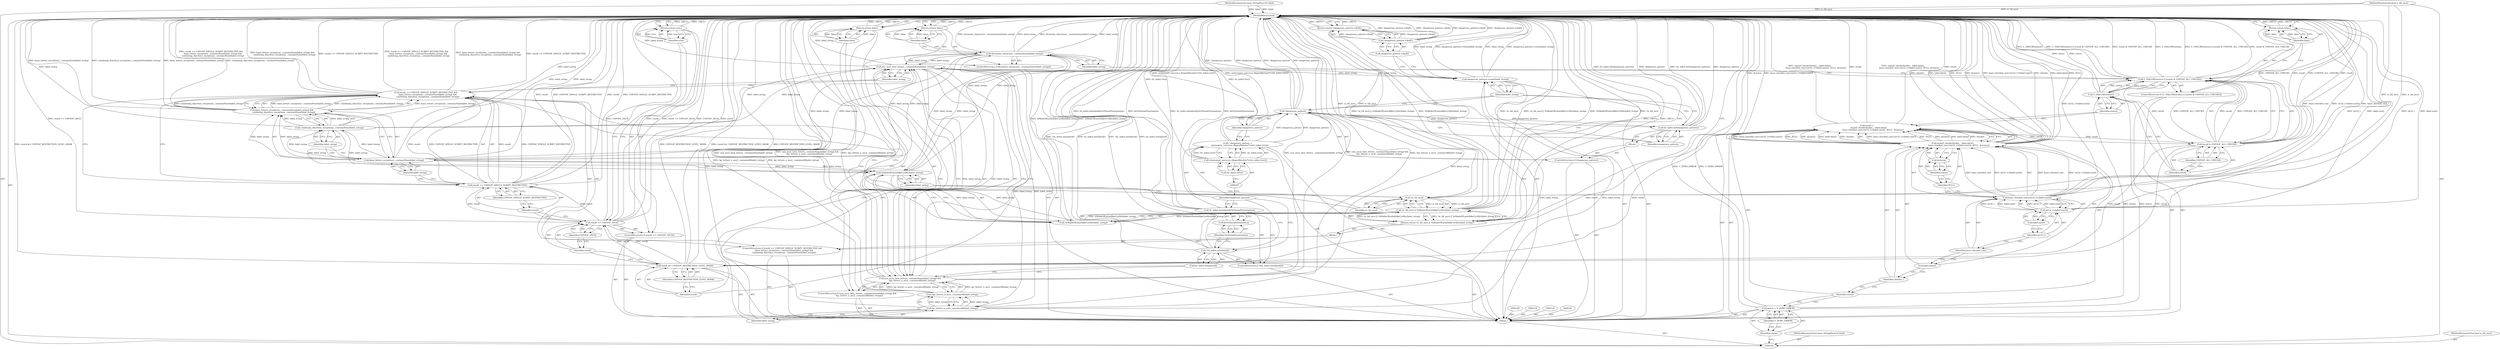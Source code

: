 digraph "0_Chrome_1f6acd54ee3765d5c1a6f14fc31ddd4a74145314" {
"1000198" [label="(MethodReturn,bool)"];
"1000103" [label="(MethodParameterIn,base::StringPiece16 label)"];
"1000324" [label="(MethodParameterOut,base::StringPiece16 label)"];
"1000134" [label="(ControlStructure,if (deviation_characters_.containsSome(label_string)))"];
"1000136" [label="(Identifier,label_string)"];
"1000135" [label="(Call,deviation_characters_.containsSome(label_string))"];
"1000138" [label="(Identifier,false)"];
"1000137" [label="(Return,return false;)"];
"1000141" [label="(Identifier,USPOOF_RESTRICTION_LEVEL_MASK)"];
"1000139" [label="(Call,result &= USPOOF_RESTRICTION_LEVEL_MASK)"];
"1000140" [label="(Identifier,result)"];
"1000145" [label="(Identifier,USPOOF_ASCII)"];
"1000142" [label="(ControlStructure,if (result == USPOOF_ASCII))"];
"1000143" [label="(Call,result == USPOOF_ASCII)"];
"1000144" [label="(Identifier,result)"];
"1000147" [label="(Identifier,true)"];
"1000146" [label="(Return,return true;)"];
"1000152" [label="(Identifier,USPOOF_SINGLE_SCRIPT_RESTRICTIVE)"];
"1000148" [label="(ControlStructure,if (result == USPOOF_SINGLE_SCRIPT_RESTRICTIVE &&\n      kana_letters_exceptions_.containsNone(label_string) &&\n      combining_diacritics_exceptions_.containsNone(label_string)))"];
"1000149" [label="(Call,result == USPOOF_SINGLE_SCRIPT_RESTRICTIVE &&\n      kana_letters_exceptions_.containsNone(label_string) &&\n      combining_diacritics_exceptions_.containsNone(label_string))"];
"1000150" [label="(Call,result == USPOOF_SINGLE_SCRIPT_RESTRICTIVE)"];
"1000151" [label="(Identifier,result)"];
"1000104" [label="(MethodParameterIn,bool is_tld_ascii)"];
"1000325" [label="(MethodParameterOut,bool is_tld_ascii)"];
"1000105" [label="(Block,)"];
"1000155" [label="(Identifier,label_string)"];
"1000153" [label="(Call,kana_letters_exceptions_.containsNone(label_string) &&\n      combining_diacritics_exceptions_.containsNone(label_string))"];
"1000154" [label="(Call,kana_letters_exceptions_.containsNone(label_string))"];
"1000157" [label="(Identifier,label_string)"];
"1000156" [label="(Call,combining_diacritics_exceptions_.containsNone(label_string))"];
"1000158" [label="(Block,)"];
"1000160" [label="(Call,!is_tld_ascii || !IsMadeOfLatinAlikeCyrillic(label_string))"];
"1000161" [label="(Call,!is_tld_ascii)"];
"1000162" [label="(Identifier,is_tld_ascii)"];
"1000163" [label="(Call,!IsMadeOfLatinAlikeCyrillic(label_string))"];
"1000164" [label="(Call,IsMadeOfLatinAlikeCyrillic(label_string))"];
"1000159" [label="(Return,return !is_tld_ascii || !IsMadeOfLatinAlikeCyrillic(label_string);)"];
"1000165" [label="(Identifier,label_string)"];
"1000166" [label="(ControlStructure,if (non_ascii_latin_letters_.containsSome(label_string) &&\n      !lgc_letters_n_ascii_.containsAll(label_string)))"];
"1000169" [label="(Identifier,label_string)"];
"1000167" [label="(Call,non_ascii_latin_letters_.containsSome(label_string) &&\n      !lgc_letters_n_ascii_.containsAll(label_string))"];
"1000168" [label="(Call,non_ascii_latin_letters_.containsSome(label_string))"];
"1000172" [label="(Identifier,label_string)"];
"1000170" [label="(Call,!lgc_letters_n_ascii_.containsAll(label_string))"];
"1000171" [label="(Call,lgc_letters_n_ascii_.containsAll(label_string))"];
"1000174" [label="(Identifier,false)"];
"1000173" [label="(Return,return false;)"];
"1000175" [label="(ControlStructure,if (!tls_index.initialized()))"];
"1000176" [label="(Call,!tls_index.initialized())"];
"1000177" [label="(Call,tls_index.initialized())"];
"1000107" [label="(Call,status = U_ZERO_ERROR)"];
"1000108" [label="(Identifier,status)"];
"1000109" [label="(Identifier,U_ZERO_ERROR)"];
"1000179" [label="(Call,&OnThreadTermination)"];
"1000180" [label="(Identifier,OnThreadTermination)"];
"1000178" [label="(Call,tls_index.Initialize(&OnThreadTermination))"];
"1000182" [label="(Call,* dangerous_pattern =\n      reinterpret_cast<icu::RegexMatcher*>(tls_index.Get()))"];
"1000183" [label="(Identifier,dangerous_pattern)"];
"1000186" [label="(Call,tls_index.Get())"];
"1000184" [label="(Call,reinterpret_cast<icu::RegexMatcher*>(tls_index.Get()))"];
"1000187" [label="(ControlStructure,if (!dangerous_pattern))"];
"1000190" [label="(Block,)"];
"1000188" [label="(Call,!dangerous_pattern)"];
"1000189" [label="(Identifier,dangerous_pattern)"];
"1000111" [label="(Call,result =\n      uspoof_check(checker_, label.data(),\n                   base::checked_cast<int32_t>(label.size()), NULL, &status))"];
"1000112" [label="(Identifier,result)"];
"1000114" [label="(Identifier,checker_)"];
"1000115" [label="(Call,label.data())"];
"1000113" [label="(Call,uspoof_check(checker_, label.data(),\n                   base::checked_cast<int32_t>(label.size()), NULL, &status))"];
"1000192" [label="(Identifier,dangerous_pattern)"];
"1000191" [label="(Call,tls_index.Set(dangerous_pattern))"];
"1000116" [label="(Call,base::checked_cast<int32_t>(label.size()))"];
"1000117" [label="(Identifier,base::checked_cast)"];
"1000118" [label="(Call,int32_t>(label.size()))"];
"1000119" [label="(Identifier,int32_t)"];
"1000120" [label="(Call,label.size())"];
"1000121" [label="(Identifier,NULL)"];
"1000122" [label="(Call,&status)"];
"1000123" [label="(Identifier,status)"];
"1000193" [label="(Call,dangerous_pattern->reset(label_string))"];
"1000194" [label="(Identifier,label_string)"];
"1000197" [label="(Call,dangerous_pattern->find())"];
"1000195" [label="(Return,return !dangerous_pattern->find();)"];
"1000196" [label="(Call,!dangerous_pattern->find())"];
"1000127" [label="(Identifier,status)"];
"1000124" [label="(ControlStructure,if (U_FAILURE(status) || (result & USPOOF_ALL_CHECKS)))"];
"1000128" [label="(Call,result & USPOOF_ALL_CHECKS)"];
"1000129" [label="(Identifier,result)"];
"1000130" [label="(Identifier,USPOOF_ALL_CHECKS)"];
"1000125" [label="(Call,U_FAILURE(status) || (result & USPOOF_ALL_CHECKS))"];
"1000126" [label="(Call,U_FAILURE(status))"];
"1000132" [label="(Identifier,false)"];
"1000131" [label="(Return,return false;)"];
"1000198" -> "1000102"  [label="AST: "];
"1000198" -> "1000131"  [label="CFG: "];
"1000198" -> "1000137"  [label="CFG: "];
"1000198" -> "1000146"  [label="CFG: "];
"1000198" -> "1000159"  [label="CFG: "];
"1000198" -> "1000173"  [label="CFG: "];
"1000198" -> "1000195"  [label="CFG: "];
"1000173" -> "1000198"  [label="DDG: <RET>"];
"1000171" -> "1000198"  [label="DDG: label_string"];
"1000168" -> "1000198"  [label="DDG: label_string"];
"1000156" -> "1000198"  [label="DDG: label_string"];
"1000116" -> "1000198"  [label="DDG: int32_t>(label.size())"];
"1000116" -> "1000198"  [label="DDG: base::checked_cast"];
"1000111" -> "1000198"  [label="DDG: result"];
"1000111" -> "1000198"  [label="DDG: uspoof_check(checker_, label.data(),\n                   base::checked_cast<int32_t>(label.size()), NULL, &status)"];
"1000153" -> "1000198"  [label="DDG: kana_letters_exceptions_.containsNone(label_string)"];
"1000153" -> "1000198"  [label="DDG: combining_diacritics_exceptions_.containsNone(label_string)"];
"1000196" -> "1000198"  [label="DDG: dangerous_pattern->find()"];
"1000196" -> "1000198"  [label="DDG: !dangerous_pattern->find()"];
"1000118" -> "1000198"  [label="DDG: int32_t"];
"1000118" -> "1000198"  [label="DDG: label.size()"];
"1000107" -> "1000198"  [label="DDG: U_ZERO_ERROR"];
"1000164" -> "1000198"  [label="DDG: label_string"];
"1000188" -> "1000198"  [label="DDG: !dangerous_pattern"];
"1000188" -> "1000198"  [label="DDG: dangerous_pattern"];
"1000178" -> "1000198"  [label="DDG: tls_index.Initialize(&OnThreadTermination)"];
"1000178" -> "1000198"  [label="DDG: &OnThreadTermination"];
"1000167" -> "1000198"  [label="DDG: non_ascii_latin_letters_.containsSome(label_string)"];
"1000167" -> "1000198"  [label="DDG: non_ascii_latin_letters_.containsSome(label_string) &&\n      !lgc_letters_n_ascii_.containsAll(label_string)"];
"1000167" -> "1000198"  [label="DDG: !lgc_letters_n_ascii_.containsAll(label_string)"];
"1000128" -> "1000198"  [label="DDG: USPOOF_ALL_CHECKS"];
"1000128" -> "1000198"  [label="DDG: result"];
"1000163" -> "1000198"  [label="DDG: IsMadeOfLatinAlikeCyrillic(label_string)"];
"1000184" -> "1000198"  [label="DDG: tls_index.Get()"];
"1000125" -> "1000198"  [label="DDG: U_FAILURE(status)"];
"1000125" -> "1000198"  [label="DDG: U_FAILURE(status) || (result & USPOOF_ALL_CHECKS)"];
"1000125" -> "1000198"  [label="DDG: result & USPOOF_ALL_CHECKS"];
"1000193" -> "1000198"  [label="DDG: label_string"];
"1000193" -> "1000198"  [label="DDG: dangerous_pattern->reset(label_string)"];
"1000150" -> "1000198"  [label="DDG: result"];
"1000150" -> "1000198"  [label="DDG: USPOOF_SINGLE_SCRIPT_RESTRICTIVE"];
"1000104" -> "1000198"  [label="DDG: is_tld_ascii"];
"1000113" -> "1000198"  [label="DDG: checker_"];
"1000113" -> "1000198"  [label="DDG: label.data()"];
"1000113" -> "1000198"  [label="DDG: NULL"];
"1000113" -> "1000198"  [label="DDG: &status"];
"1000113" -> "1000198"  [label="DDG: base::checked_cast<int32_t>(label.size())"];
"1000160" -> "1000198"  [label="DDG: !is_tld_ascii || !IsMadeOfLatinAlikeCyrillic(label_string)"];
"1000160" -> "1000198"  [label="DDG: !IsMadeOfLatinAlikeCyrillic(label_string)"];
"1000160" -> "1000198"  [label="DDG: !is_tld_ascii"];
"1000139" -> "1000198"  [label="DDG: USPOOF_RESTRICTION_LEVEL_MASK"];
"1000139" -> "1000198"  [label="DDG: result &= USPOOF_RESTRICTION_LEVEL_MASK"];
"1000182" -> "1000198"  [label="DDG: reinterpret_cast<icu::RegexMatcher*>(tls_index.Get())"];
"1000154" -> "1000198"  [label="DDG: label_string"];
"1000103" -> "1000198"  [label="DDG: label"];
"1000143" -> "1000198"  [label="DDG: result"];
"1000143" -> "1000198"  [label="DDG: result == USPOOF_ASCII"];
"1000143" -> "1000198"  [label="DDG: USPOOF_ASCII"];
"1000191" -> "1000198"  [label="DDG: tls_index.Set(dangerous_pattern)"];
"1000191" -> "1000198"  [label="DDG: dangerous_pattern"];
"1000149" -> "1000198"  [label="DDG: result == USPOOF_SINGLE_SCRIPT_RESTRICTIVE &&\n      kana_letters_exceptions_.containsNone(label_string) &&\n      combining_diacritics_exceptions_.containsNone(label_string)"];
"1000149" -> "1000198"  [label="DDG: kana_letters_exceptions_.containsNone(label_string) &&\n      combining_diacritics_exceptions_.containsNone(label_string)"];
"1000149" -> "1000198"  [label="DDG: result == USPOOF_SINGLE_SCRIPT_RESTRICTIVE"];
"1000176" -> "1000198"  [label="DDG: !tls_index.initialized()"];
"1000176" -> "1000198"  [label="DDG: tls_index.initialized()"];
"1000126" -> "1000198"  [label="DDG: status"];
"1000135" -> "1000198"  [label="DDG: deviation_characters_.containsSome(label_string)"];
"1000135" -> "1000198"  [label="DDG: label_string"];
"1000170" -> "1000198"  [label="DDG: lgc_letters_n_ascii_.containsAll(label_string)"];
"1000161" -> "1000198"  [label="DDG: is_tld_ascii"];
"1000137" -> "1000198"  [label="DDG: <RET>"];
"1000146" -> "1000198"  [label="DDG: <RET>"];
"1000131" -> "1000198"  [label="DDG: <RET>"];
"1000195" -> "1000198"  [label="DDG: <RET>"];
"1000159" -> "1000198"  [label="DDG: <RET>"];
"1000103" -> "1000102"  [label="AST: "];
"1000103" -> "1000198"  [label="DDG: label"];
"1000324" -> "1000102"  [label="AST: "];
"1000134" -> "1000105"  [label="AST: "];
"1000135" -> "1000134"  [label="AST: "];
"1000137" -> "1000134"  [label="AST: "];
"1000136" -> "1000135"  [label="AST: "];
"1000136" -> "1000125"  [label="CFG: "];
"1000135" -> "1000136"  [label="CFG: "];
"1000135" -> "1000134"  [label="AST: "];
"1000135" -> "1000136"  [label="CFG: "];
"1000136" -> "1000135"  [label="AST: "];
"1000138" -> "1000135"  [label="CFG: "];
"1000140" -> "1000135"  [label="CFG: "];
"1000135" -> "1000198"  [label="DDG: deviation_characters_.containsSome(label_string)"];
"1000135" -> "1000198"  [label="DDG: label_string"];
"1000135" -> "1000154"  [label="DDG: label_string"];
"1000135" -> "1000164"  [label="DDG: label_string"];
"1000135" -> "1000168"  [label="DDG: label_string"];
"1000138" -> "1000137"  [label="AST: "];
"1000138" -> "1000135"  [label="CFG: "];
"1000137" -> "1000138"  [label="CFG: "];
"1000138" -> "1000137"  [label="DDG: false"];
"1000137" -> "1000134"  [label="AST: "];
"1000137" -> "1000138"  [label="CFG: "];
"1000138" -> "1000137"  [label="AST: "];
"1000198" -> "1000137"  [label="CFG: "];
"1000137" -> "1000198"  [label="DDG: <RET>"];
"1000138" -> "1000137"  [label="DDG: false"];
"1000141" -> "1000139"  [label="AST: "];
"1000141" -> "1000140"  [label="CFG: "];
"1000139" -> "1000141"  [label="CFG: "];
"1000139" -> "1000105"  [label="AST: "];
"1000139" -> "1000141"  [label="CFG: "];
"1000140" -> "1000139"  [label="AST: "];
"1000141" -> "1000139"  [label="AST: "];
"1000144" -> "1000139"  [label="CFG: "];
"1000139" -> "1000198"  [label="DDG: USPOOF_RESTRICTION_LEVEL_MASK"];
"1000139" -> "1000198"  [label="DDG: result &= USPOOF_RESTRICTION_LEVEL_MASK"];
"1000128" -> "1000139"  [label="DDG: result"];
"1000111" -> "1000139"  [label="DDG: result"];
"1000139" -> "1000143"  [label="DDG: result"];
"1000140" -> "1000139"  [label="AST: "];
"1000140" -> "1000135"  [label="CFG: "];
"1000141" -> "1000140"  [label="CFG: "];
"1000145" -> "1000143"  [label="AST: "];
"1000145" -> "1000144"  [label="CFG: "];
"1000143" -> "1000145"  [label="CFG: "];
"1000142" -> "1000105"  [label="AST: "];
"1000143" -> "1000142"  [label="AST: "];
"1000146" -> "1000142"  [label="AST: "];
"1000143" -> "1000142"  [label="AST: "];
"1000143" -> "1000145"  [label="CFG: "];
"1000144" -> "1000143"  [label="AST: "];
"1000145" -> "1000143"  [label="AST: "];
"1000147" -> "1000143"  [label="CFG: "];
"1000151" -> "1000143"  [label="CFG: "];
"1000143" -> "1000198"  [label="DDG: result"];
"1000143" -> "1000198"  [label="DDG: result == USPOOF_ASCII"];
"1000143" -> "1000198"  [label="DDG: USPOOF_ASCII"];
"1000139" -> "1000143"  [label="DDG: result"];
"1000143" -> "1000150"  [label="DDG: result"];
"1000144" -> "1000143"  [label="AST: "];
"1000144" -> "1000139"  [label="CFG: "];
"1000145" -> "1000144"  [label="CFG: "];
"1000147" -> "1000146"  [label="AST: "];
"1000147" -> "1000143"  [label="CFG: "];
"1000146" -> "1000147"  [label="CFG: "];
"1000147" -> "1000146"  [label="DDG: true"];
"1000146" -> "1000142"  [label="AST: "];
"1000146" -> "1000147"  [label="CFG: "];
"1000147" -> "1000146"  [label="AST: "];
"1000198" -> "1000146"  [label="CFG: "];
"1000146" -> "1000198"  [label="DDG: <RET>"];
"1000147" -> "1000146"  [label="DDG: true"];
"1000152" -> "1000150"  [label="AST: "];
"1000152" -> "1000151"  [label="CFG: "];
"1000150" -> "1000152"  [label="CFG: "];
"1000148" -> "1000105"  [label="AST: "];
"1000149" -> "1000148"  [label="AST: "];
"1000158" -> "1000148"  [label="AST: "];
"1000149" -> "1000148"  [label="AST: "];
"1000149" -> "1000150"  [label="CFG: "];
"1000149" -> "1000153"  [label="CFG: "];
"1000150" -> "1000149"  [label="AST: "];
"1000153" -> "1000149"  [label="AST: "];
"1000162" -> "1000149"  [label="CFG: "];
"1000169" -> "1000149"  [label="CFG: "];
"1000149" -> "1000198"  [label="DDG: result == USPOOF_SINGLE_SCRIPT_RESTRICTIVE &&\n      kana_letters_exceptions_.containsNone(label_string) &&\n      combining_diacritics_exceptions_.containsNone(label_string)"];
"1000149" -> "1000198"  [label="DDG: kana_letters_exceptions_.containsNone(label_string) &&\n      combining_diacritics_exceptions_.containsNone(label_string)"];
"1000149" -> "1000198"  [label="DDG: result == USPOOF_SINGLE_SCRIPT_RESTRICTIVE"];
"1000150" -> "1000149"  [label="DDG: result"];
"1000150" -> "1000149"  [label="DDG: USPOOF_SINGLE_SCRIPT_RESTRICTIVE"];
"1000153" -> "1000149"  [label="DDG: kana_letters_exceptions_.containsNone(label_string)"];
"1000153" -> "1000149"  [label="DDG: combining_diacritics_exceptions_.containsNone(label_string)"];
"1000150" -> "1000149"  [label="AST: "];
"1000150" -> "1000152"  [label="CFG: "];
"1000151" -> "1000150"  [label="AST: "];
"1000152" -> "1000150"  [label="AST: "];
"1000155" -> "1000150"  [label="CFG: "];
"1000149" -> "1000150"  [label="CFG: "];
"1000150" -> "1000198"  [label="DDG: result"];
"1000150" -> "1000198"  [label="DDG: USPOOF_SINGLE_SCRIPT_RESTRICTIVE"];
"1000150" -> "1000149"  [label="DDG: result"];
"1000150" -> "1000149"  [label="DDG: USPOOF_SINGLE_SCRIPT_RESTRICTIVE"];
"1000143" -> "1000150"  [label="DDG: result"];
"1000151" -> "1000150"  [label="AST: "];
"1000151" -> "1000143"  [label="CFG: "];
"1000152" -> "1000151"  [label="CFG: "];
"1000104" -> "1000102"  [label="AST: "];
"1000104" -> "1000198"  [label="DDG: is_tld_ascii"];
"1000104" -> "1000161"  [label="DDG: is_tld_ascii"];
"1000325" -> "1000102"  [label="AST: "];
"1000105" -> "1000102"  [label="AST: "];
"1000106" -> "1000105"  [label="AST: "];
"1000107" -> "1000105"  [label="AST: "];
"1000110" -> "1000105"  [label="AST: "];
"1000111" -> "1000105"  [label="AST: "];
"1000124" -> "1000105"  [label="AST: "];
"1000133" -> "1000105"  [label="AST: "];
"1000134" -> "1000105"  [label="AST: "];
"1000139" -> "1000105"  [label="AST: "];
"1000142" -> "1000105"  [label="AST: "];
"1000148" -> "1000105"  [label="AST: "];
"1000166" -> "1000105"  [label="AST: "];
"1000175" -> "1000105"  [label="AST: "];
"1000181" -> "1000105"  [label="AST: "];
"1000182" -> "1000105"  [label="AST: "];
"1000187" -> "1000105"  [label="AST: "];
"1000193" -> "1000105"  [label="AST: "];
"1000195" -> "1000105"  [label="AST: "];
"1000155" -> "1000154"  [label="AST: "];
"1000155" -> "1000150"  [label="CFG: "];
"1000154" -> "1000155"  [label="CFG: "];
"1000153" -> "1000149"  [label="AST: "];
"1000153" -> "1000154"  [label="CFG: "];
"1000153" -> "1000156"  [label="CFG: "];
"1000154" -> "1000153"  [label="AST: "];
"1000156" -> "1000153"  [label="AST: "];
"1000149" -> "1000153"  [label="CFG: "];
"1000153" -> "1000198"  [label="DDG: kana_letters_exceptions_.containsNone(label_string)"];
"1000153" -> "1000198"  [label="DDG: combining_diacritics_exceptions_.containsNone(label_string)"];
"1000153" -> "1000149"  [label="DDG: kana_letters_exceptions_.containsNone(label_string)"];
"1000153" -> "1000149"  [label="DDG: combining_diacritics_exceptions_.containsNone(label_string)"];
"1000154" -> "1000153"  [label="DDG: label_string"];
"1000156" -> "1000153"  [label="DDG: label_string"];
"1000154" -> "1000153"  [label="AST: "];
"1000154" -> "1000155"  [label="CFG: "];
"1000155" -> "1000154"  [label="AST: "];
"1000157" -> "1000154"  [label="CFG: "];
"1000153" -> "1000154"  [label="CFG: "];
"1000154" -> "1000198"  [label="DDG: label_string"];
"1000154" -> "1000153"  [label="DDG: label_string"];
"1000135" -> "1000154"  [label="DDG: label_string"];
"1000154" -> "1000156"  [label="DDG: label_string"];
"1000154" -> "1000164"  [label="DDG: label_string"];
"1000154" -> "1000168"  [label="DDG: label_string"];
"1000157" -> "1000156"  [label="AST: "];
"1000157" -> "1000154"  [label="CFG: "];
"1000156" -> "1000157"  [label="CFG: "];
"1000156" -> "1000153"  [label="AST: "];
"1000156" -> "1000157"  [label="CFG: "];
"1000157" -> "1000156"  [label="AST: "];
"1000153" -> "1000156"  [label="CFG: "];
"1000156" -> "1000198"  [label="DDG: label_string"];
"1000156" -> "1000153"  [label="DDG: label_string"];
"1000154" -> "1000156"  [label="DDG: label_string"];
"1000156" -> "1000164"  [label="DDG: label_string"];
"1000156" -> "1000168"  [label="DDG: label_string"];
"1000158" -> "1000148"  [label="AST: "];
"1000159" -> "1000158"  [label="AST: "];
"1000160" -> "1000159"  [label="AST: "];
"1000160" -> "1000161"  [label="CFG: "];
"1000160" -> "1000163"  [label="CFG: "];
"1000161" -> "1000160"  [label="AST: "];
"1000163" -> "1000160"  [label="AST: "];
"1000159" -> "1000160"  [label="CFG: "];
"1000160" -> "1000198"  [label="DDG: !is_tld_ascii || !IsMadeOfLatinAlikeCyrillic(label_string)"];
"1000160" -> "1000198"  [label="DDG: !IsMadeOfLatinAlikeCyrillic(label_string)"];
"1000160" -> "1000198"  [label="DDG: !is_tld_ascii"];
"1000160" -> "1000159"  [label="DDG: !is_tld_ascii || !IsMadeOfLatinAlikeCyrillic(label_string)"];
"1000161" -> "1000160"  [label="DDG: is_tld_ascii"];
"1000163" -> "1000160"  [label="DDG: IsMadeOfLatinAlikeCyrillic(label_string)"];
"1000161" -> "1000160"  [label="AST: "];
"1000161" -> "1000162"  [label="CFG: "];
"1000162" -> "1000161"  [label="AST: "];
"1000165" -> "1000161"  [label="CFG: "];
"1000160" -> "1000161"  [label="CFG: "];
"1000161" -> "1000198"  [label="DDG: is_tld_ascii"];
"1000161" -> "1000160"  [label="DDG: is_tld_ascii"];
"1000104" -> "1000161"  [label="DDG: is_tld_ascii"];
"1000162" -> "1000161"  [label="AST: "];
"1000162" -> "1000149"  [label="CFG: "];
"1000161" -> "1000162"  [label="CFG: "];
"1000163" -> "1000160"  [label="AST: "];
"1000163" -> "1000164"  [label="CFG: "];
"1000164" -> "1000163"  [label="AST: "];
"1000160" -> "1000163"  [label="CFG: "];
"1000163" -> "1000198"  [label="DDG: IsMadeOfLatinAlikeCyrillic(label_string)"];
"1000163" -> "1000160"  [label="DDG: IsMadeOfLatinAlikeCyrillic(label_string)"];
"1000164" -> "1000163"  [label="DDG: label_string"];
"1000164" -> "1000163"  [label="AST: "];
"1000164" -> "1000165"  [label="CFG: "];
"1000165" -> "1000164"  [label="AST: "];
"1000163" -> "1000164"  [label="CFG: "];
"1000164" -> "1000198"  [label="DDG: label_string"];
"1000164" -> "1000163"  [label="DDG: label_string"];
"1000156" -> "1000164"  [label="DDG: label_string"];
"1000154" -> "1000164"  [label="DDG: label_string"];
"1000135" -> "1000164"  [label="DDG: label_string"];
"1000159" -> "1000158"  [label="AST: "];
"1000159" -> "1000160"  [label="CFG: "];
"1000160" -> "1000159"  [label="AST: "];
"1000198" -> "1000159"  [label="CFG: "];
"1000159" -> "1000198"  [label="DDG: <RET>"];
"1000160" -> "1000159"  [label="DDG: !is_tld_ascii || !IsMadeOfLatinAlikeCyrillic(label_string)"];
"1000165" -> "1000164"  [label="AST: "];
"1000165" -> "1000161"  [label="CFG: "];
"1000164" -> "1000165"  [label="CFG: "];
"1000166" -> "1000105"  [label="AST: "];
"1000167" -> "1000166"  [label="AST: "];
"1000173" -> "1000166"  [label="AST: "];
"1000169" -> "1000168"  [label="AST: "];
"1000169" -> "1000149"  [label="CFG: "];
"1000168" -> "1000169"  [label="CFG: "];
"1000167" -> "1000166"  [label="AST: "];
"1000167" -> "1000168"  [label="CFG: "];
"1000167" -> "1000170"  [label="CFG: "];
"1000168" -> "1000167"  [label="AST: "];
"1000170" -> "1000167"  [label="AST: "];
"1000174" -> "1000167"  [label="CFG: "];
"1000177" -> "1000167"  [label="CFG: "];
"1000167" -> "1000198"  [label="DDG: non_ascii_latin_letters_.containsSome(label_string)"];
"1000167" -> "1000198"  [label="DDG: non_ascii_latin_letters_.containsSome(label_string) &&\n      !lgc_letters_n_ascii_.containsAll(label_string)"];
"1000167" -> "1000198"  [label="DDG: !lgc_letters_n_ascii_.containsAll(label_string)"];
"1000168" -> "1000167"  [label="DDG: label_string"];
"1000170" -> "1000167"  [label="DDG: lgc_letters_n_ascii_.containsAll(label_string)"];
"1000168" -> "1000167"  [label="AST: "];
"1000168" -> "1000169"  [label="CFG: "];
"1000169" -> "1000168"  [label="AST: "];
"1000172" -> "1000168"  [label="CFG: "];
"1000167" -> "1000168"  [label="CFG: "];
"1000168" -> "1000198"  [label="DDG: label_string"];
"1000168" -> "1000167"  [label="DDG: label_string"];
"1000156" -> "1000168"  [label="DDG: label_string"];
"1000154" -> "1000168"  [label="DDG: label_string"];
"1000135" -> "1000168"  [label="DDG: label_string"];
"1000168" -> "1000171"  [label="DDG: label_string"];
"1000168" -> "1000193"  [label="DDG: label_string"];
"1000172" -> "1000171"  [label="AST: "];
"1000172" -> "1000168"  [label="CFG: "];
"1000171" -> "1000172"  [label="CFG: "];
"1000170" -> "1000167"  [label="AST: "];
"1000170" -> "1000171"  [label="CFG: "];
"1000171" -> "1000170"  [label="AST: "];
"1000167" -> "1000170"  [label="CFG: "];
"1000170" -> "1000198"  [label="DDG: lgc_letters_n_ascii_.containsAll(label_string)"];
"1000170" -> "1000167"  [label="DDG: lgc_letters_n_ascii_.containsAll(label_string)"];
"1000171" -> "1000170"  [label="DDG: label_string"];
"1000171" -> "1000170"  [label="AST: "];
"1000171" -> "1000172"  [label="CFG: "];
"1000172" -> "1000171"  [label="AST: "];
"1000170" -> "1000171"  [label="CFG: "];
"1000171" -> "1000198"  [label="DDG: label_string"];
"1000171" -> "1000170"  [label="DDG: label_string"];
"1000168" -> "1000171"  [label="DDG: label_string"];
"1000171" -> "1000193"  [label="DDG: label_string"];
"1000174" -> "1000173"  [label="AST: "];
"1000174" -> "1000167"  [label="CFG: "];
"1000173" -> "1000174"  [label="CFG: "];
"1000174" -> "1000173"  [label="DDG: false"];
"1000173" -> "1000166"  [label="AST: "];
"1000173" -> "1000174"  [label="CFG: "];
"1000174" -> "1000173"  [label="AST: "];
"1000198" -> "1000173"  [label="CFG: "];
"1000173" -> "1000198"  [label="DDG: <RET>"];
"1000174" -> "1000173"  [label="DDG: false"];
"1000175" -> "1000105"  [label="AST: "];
"1000176" -> "1000175"  [label="AST: "];
"1000178" -> "1000175"  [label="AST: "];
"1000176" -> "1000175"  [label="AST: "];
"1000176" -> "1000177"  [label="CFG: "];
"1000177" -> "1000176"  [label="AST: "];
"1000180" -> "1000176"  [label="CFG: "];
"1000183" -> "1000176"  [label="CFG: "];
"1000176" -> "1000198"  [label="DDG: !tls_index.initialized()"];
"1000176" -> "1000198"  [label="DDG: tls_index.initialized()"];
"1000177" -> "1000176"  [label="AST: "];
"1000177" -> "1000167"  [label="CFG: "];
"1000176" -> "1000177"  [label="CFG: "];
"1000107" -> "1000105"  [label="AST: "];
"1000107" -> "1000109"  [label="CFG: "];
"1000108" -> "1000107"  [label="AST: "];
"1000109" -> "1000107"  [label="AST: "];
"1000112" -> "1000107"  [label="CFG: "];
"1000107" -> "1000198"  [label="DDG: U_ZERO_ERROR"];
"1000107" -> "1000126"  [label="DDG: status"];
"1000108" -> "1000107"  [label="AST: "];
"1000108" -> "1000102"  [label="CFG: "];
"1000109" -> "1000108"  [label="CFG: "];
"1000109" -> "1000107"  [label="AST: "];
"1000109" -> "1000108"  [label="CFG: "];
"1000107" -> "1000109"  [label="CFG: "];
"1000179" -> "1000178"  [label="AST: "];
"1000179" -> "1000180"  [label="CFG: "];
"1000180" -> "1000179"  [label="AST: "];
"1000178" -> "1000179"  [label="CFG: "];
"1000180" -> "1000179"  [label="AST: "];
"1000180" -> "1000176"  [label="CFG: "];
"1000179" -> "1000180"  [label="CFG: "];
"1000178" -> "1000175"  [label="AST: "];
"1000178" -> "1000179"  [label="CFG: "];
"1000179" -> "1000178"  [label="AST: "];
"1000183" -> "1000178"  [label="CFG: "];
"1000178" -> "1000198"  [label="DDG: tls_index.Initialize(&OnThreadTermination)"];
"1000178" -> "1000198"  [label="DDG: &OnThreadTermination"];
"1000182" -> "1000105"  [label="AST: "];
"1000182" -> "1000184"  [label="CFG: "];
"1000183" -> "1000182"  [label="AST: "];
"1000184" -> "1000182"  [label="AST: "];
"1000189" -> "1000182"  [label="CFG: "];
"1000182" -> "1000198"  [label="DDG: reinterpret_cast<icu::RegexMatcher*>(tls_index.Get())"];
"1000184" -> "1000182"  [label="DDG: tls_index.Get()"];
"1000182" -> "1000188"  [label="DDG: dangerous_pattern"];
"1000183" -> "1000182"  [label="AST: "];
"1000183" -> "1000178"  [label="CFG: "];
"1000183" -> "1000176"  [label="CFG: "];
"1000185" -> "1000183"  [label="CFG: "];
"1000186" -> "1000184"  [label="AST: "];
"1000186" -> "1000185"  [label="CFG: "];
"1000184" -> "1000186"  [label="CFG: "];
"1000184" -> "1000182"  [label="AST: "];
"1000184" -> "1000186"  [label="CFG: "];
"1000185" -> "1000184"  [label="AST: "];
"1000186" -> "1000184"  [label="AST: "];
"1000182" -> "1000184"  [label="CFG: "];
"1000184" -> "1000198"  [label="DDG: tls_index.Get()"];
"1000184" -> "1000182"  [label="DDG: tls_index.Get()"];
"1000187" -> "1000105"  [label="AST: "];
"1000188" -> "1000187"  [label="AST: "];
"1000190" -> "1000187"  [label="AST: "];
"1000190" -> "1000187"  [label="AST: "];
"1000191" -> "1000190"  [label="AST: "];
"1000188" -> "1000187"  [label="AST: "];
"1000188" -> "1000189"  [label="CFG: "];
"1000189" -> "1000188"  [label="AST: "];
"1000192" -> "1000188"  [label="CFG: "];
"1000194" -> "1000188"  [label="CFG: "];
"1000188" -> "1000198"  [label="DDG: !dangerous_pattern"];
"1000188" -> "1000198"  [label="DDG: dangerous_pattern"];
"1000182" -> "1000188"  [label="DDG: dangerous_pattern"];
"1000188" -> "1000191"  [label="DDG: dangerous_pattern"];
"1000189" -> "1000188"  [label="AST: "];
"1000189" -> "1000182"  [label="CFG: "];
"1000188" -> "1000189"  [label="CFG: "];
"1000111" -> "1000105"  [label="AST: "];
"1000111" -> "1000113"  [label="CFG: "];
"1000112" -> "1000111"  [label="AST: "];
"1000113" -> "1000111"  [label="AST: "];
"1000127" -> "1000111"  [label="CFG: "];
"1000111" -> "1000198"  [label="DDG: result"];
"1000111" -> "1000198"  [label="DDG: uspoof_check(checker_, label.data(),\n                   base::checked_cast<int32_t>(label.size()), NULL, &status)"];
"1000113" -> "1000111"  [label="DDG: base::checked_cast<int32_t>(label.size())"];
"1000113" -> "1000111"  [label="DDG: NULL"];
"1000113" -> "1000111"  [label="DDG: &status"];
"1000113" -> "1000111"  [label="DDG: label.data()"];
"1000113" -> "1000111"  [label="DDG: checker_"];
"1000111" -> "1000128"  [label="DDG: result"];
"1000111" -> "1000139"  [label="DDG: result"];
"1000112" -> "1000111"  [label="AST: "];
"1000112" -> "1000107"  [label="CFG: "];
"1000114" -> "1000112"  [label="CFG: "];
"1000114" -> "1000113"  [label="AST: "];
"1000114" -> "1000112"  [label="CFG: "];
"1000115" -> "1000114"  [label="CFG: "];
"1000115" -> "1000113"  [label="AST: "];
"1000115" -> "1000114"  [label="CFG: "];
"1000117" -> "1000115"  [label="CFG: "];
"1000113" -> "1000111"  [label="AST: "];
"1000113" -> "1000122"  [label="CFG: "];
"1000114" -> "1000113"  [label="AST: "];
"1000115" -> "1000113"  [label="AST: "];
"1000116" -> "1000113"  [label="AST: "];
"1000121" -> "1000113"  [label="AST: "];
"1000122" -> "1000113"  [label="AST: "];
"1000111" -> "1000113"  [label="CFG: "];
"1000113" -> "1000198"  [label="DDG: checker_"];
"1000113" -> "1000198"  [label="DDG: label.data()"];
"1000113" -> "1000198"  [label="DDG: NULL"];
"1000113" -> "1000198"  [label="DDG: &status"];
"1000113" -> "1000198"  [label="DDG: base::checked_cast<int32_t>(label.size())"];
"1000113" -> "1000111"  [label="DDG: base::checked_cast<int32_t>(label.size())"];
"1000113" -> "1000111"  [label="DDG: NULL"];
"1000113" -> "1000111"  [label="DDG: &status"];
"1000113" -> "1000111"  [label="DDG: label.data()"];
"1000113" -> "1000111"  [label="DDG: checker_"];
"1000116" -> "1000113"  [label="DDG: base::checked_cast"];
"1000116" -> "1000113"  [label="DDG: int32_t>(label.size())"];
"1000192" -> "1000191"  [label="AST: "];
"1000192" -> "1000188"  [label="CFG: "];
"1000191" -> "1000192"  [label="CFG: "];
"1000191" -> "1000190"  [label="AST: "];
"1000191" -> "1000192"  [label="CFG: "];
"1000192" -> "1000191"  [label="AST: "];
"1000194" -> "1000191"  [label="CFG: "];
"1000191" -> "1000198"  [label="DDG: tls_index.Set(dangerous_pattern)"];
"1000191" -> "1000198"  [label="DDG: dangerous_pattern"];
"1000188" -> "1000191"  [label="DDG: dangerous_pattern"];
"1000116" -> "1000113"  [label="AST: "];
"1000116" -> "1000118"  [label="CFG: "];
"1000117" -> "1000116"  [label="AST: "];
"1000118" -> "1000116"  [label="AST: "];
"1000121" -> "1000116"  [label="CFG: "];
"1000116" -> "1000198"  [label="DDG: int32_t>(label.size())"];
"1000116" -> "1000198"  [label="DDG: base::checked_cast"];
"1000116" -> "1000113"  [label="DDG: base::checked_cast"];
"1000116" -> "1000113"  [label="DDG: int32_t>(label.size())"];
"1000118" -> "1000116"  [label="DDG: int32_t"];
"1000118" -> "1000116"  [label="DDG: label.size()"];
"1000117" -> "1000116"  [label="AST: "];
"1000117" -> "1000115"  [label="CFG: "];
"1000119" -> "1000117"  [label="CFG: "];
"1000118" -> "1000116"  [label="AST: "];
"1000118" -> "1000120"  [label="CFG: "];
"1000119" -> "1000118"  [label="AST: "];
"1000120" -> "1000118"  [label="AST: "];
"1000116" -> "1000118"  [label="CFG: "];
"1000118" -> "1000198"  [label="DDG: int32_t"];
"1000118" -> "1000198"  [label="DDG: label.size()"];
"1000118" -> "1000116"  [label="DDG: int32_t"];
"1000118" -> "1000116"  [label="DDG: label.size()"];
"1000119" -> "1000118"  [label="AST: "];
"1000119" -> "1000117"  [label="CFG: "];
"1000120" -> "1000119"  [label="CFG: "];
"1000120" -> "1000118"  [label="AST: "];
"1000120" -> "1000119"  [label="CFG: "];
"1000118" -> "1000120"  [label="CFG: "];
"1000121" -> "1000113"  [label="AST: "];
"1000121" -> "1000116"  [label="CFG: "];
"1000123" -> "1000121"  [label="CFG: "];
"1000122" -> "1000113"  [label="AST: "];
"1000122" -> "1000123"  [label="CFG: "];
"1000123" -> "1000122"  [label="AST: "];
"1000113" -> "1000122"  [label="CFG: "];
"1000123" -> "1000122"  [label="AST: "];
"1000123" -> "1000121"  [label="CFG: "];
"1000122" -> "1000123"  [label="CFG: "];
"1000193" -> "1000105"  [label="AST: "];
"1000193" -> "1000194"  [label="CFG: "];
"1000194" -> "1000193"  [label="AST: "];
"1000197" -> "1000193"  [label="CFG: "];
"1000193" -> "1000198"  [label="DDG: label_string"];
"1000193" -> "1000198"  [label="DDG: dangerous_pattern->reset(label_string)"];
"1000171" -> "1000193"  [label="DDG: label_string"];
"1000168" -> "1000193"  [label="DDG: label_string"];
"1000194" -> "1000193"  [label="AST: "];
"1000194" -> "1000191"  [label="CFG: "];
"1000194" -> "1000188"  [label="CFG: "];
"1000193" -> "1000194"  [label="CFG: "];
"1000197" -> "1000196"  [label="AST: "];
"1000197" -> "1000193"  [label="CFG: "];
"1000196" -> "1000197"  [label="CFG: "];
"1000195" -> "1000105"  [label="AST: "];
"1000195" -> "1000196"  [label="CFG: "];
"1000196" -> "1000195"  [label="AST: "];
"1000198" -> "1000195"  [label="CFG: "];
"1000195" -> "1000198"  [label="DDG: <RET>"];
"1000196" -> "1000195"  [label="DDG: !dangerous_pattern->find()"];
"1000196" -> "1000195"  [label="AST: "];
"1000196" -> "1000197"  [label="CFG: "];
"1000197" -> "1000196"  [label="AST: "];
"1000195" -> "1000196"  [label="CFG: "];
"1000196" -> "1000198"  [label="DDG: dangerous_pattern->find()"];
"1000196" -> "1000198"  [label="DDG: !dangerous_pattern->find()"];
"1000196" -> "1000195"  [label="DDG: !dangerous_pattern->find()"];
"1000127" -> "1000126"  [label="AST: "];
"1000127" -> "1000111"  [label="CFG: "];
"1000126" -> "1000127"  [label="CFG: "];
"1000124" -> "1000105"  [label="AST: "];
"1000125" -> "1000124"  [label="AST: "];
"1000131" -> "1000124"  [label="AST: "];
"1000128" -> "1000125"  [label="AST: "];
"1000128" -> "1000130"  [label="CFG: "];
"1000129" -> "1000128"  [label="AST: "];
"1000130" -> "1000128"  [label="AST: "];
"1000125" -> "1000128"  [label="CFG: "];
"1000128" -> "1000198"  [label="DDG: USPOOF_ALL_CHECKS"];
"1000128" -> "1000198"  [label="DDG: result"];
"1000128" -> "1000125"  [label="DDG: result"];
"1000128" -> "1000125"  [label="DDG: USPOOF_ALL_CHECKS"];
"1000111" -> "1000128"  [label="DDG: result"];
"1000128" -> "1000139"  [label="DDG: result"];
"1000129" -> "1000128"  [label="AST: "];
"1000129" -> "1000126"  [label="CFG: "];
"1000130" -> "1000129"  [label="CFG: "];
"1000130" -> "1000128"  [label="AST: "];
"1000130" -> "1000129"  [label="CFG: "];
"1000128" -> "1000130"  [label="CFG: "];
"1000125" -> "1000124"  [label="AST: "];
"1000125" -> "1000126"  [label="CFG: "];
"1000125" -> "1000128"  [label="CFG: "];
"1000126" -> "1000125"  [label="AST: "];
"1000128" -> "1000125"  [label="AST: "];
"1000132" -> "1000125"  [label="CFG: "];
"1000136" -> "1000125"  [label="CFG: "];
"1000125" -> "1000198"  [label="DDG: U_FAILURE(status)"];
"1000125" -> "1000198"  [label="DDG: U_FAILURE(status) || (result & USPOOF_ALL_CHECKS)"];
"1000125" -> "1000198"  [label="DDG: result & USPOOF_ALL_CHECKS"];
"1000126" -> "1000125"  [label="DDG: status"];
"1000128" -> "1000125"  [label="DDG: result"];
"1000128" -> "1000125"  [label="DDG: USPOOF_ALL_CHECKS"];
"1000126" -> "1000125"  [label="AST: "];
"1000126" -> "1000127"  [label="CFG: "];
"1000127" -> "1000126"  [label="AST: "];
"1000129" -> "1000126"  [label="CFG: "];
"1000125" -> "1000126"  [label="CFG: "];
"1000126" -> "1000198"  [label="DDG: status"];
"1000126" -> "1000125"  [label="DDG: status"];
"1000107" -> "1000126"  [label="DDG: status"];
"1000132" -> "1000131"  [label="AST: "];
"1000132" -> "1000125"  [label="CFG: "];
"1000131" -> "1000132"  [label="CFG: "];
"1000132" -> "1000131"  [label="DDG: false"];
"1000131" -> "1000124"  [label="AST: "];
"1000131" -> "1000132"  [label="CFG: "];
"1000132" -> "1000131"  [label="AST: "];
"1000198" -> "1000131"  [label="CFG: "];
"1000131" -> "1000198"  [label="DDG: <RET>"];
"1000132" -> "1000131"  [label="DDG: false"];
}
